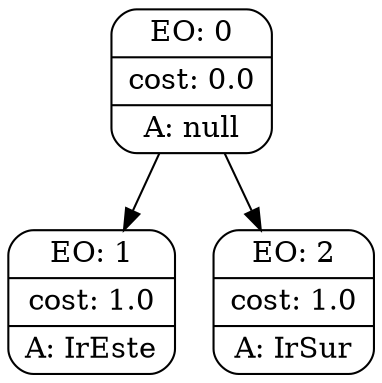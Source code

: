 digraph g {
node [shape = Mrecord];
nodo0[label="{EO: 0|cost: 0.0|A: null}"]
nodo1[label="{EO: 1|cost: 1.0|A: IrEste}"]

nodo0 -> nodo1;
nodo2[label="{EO: 2|cost: 1.0|A: IrSur}"]

nodo0 -> nodo2;


}